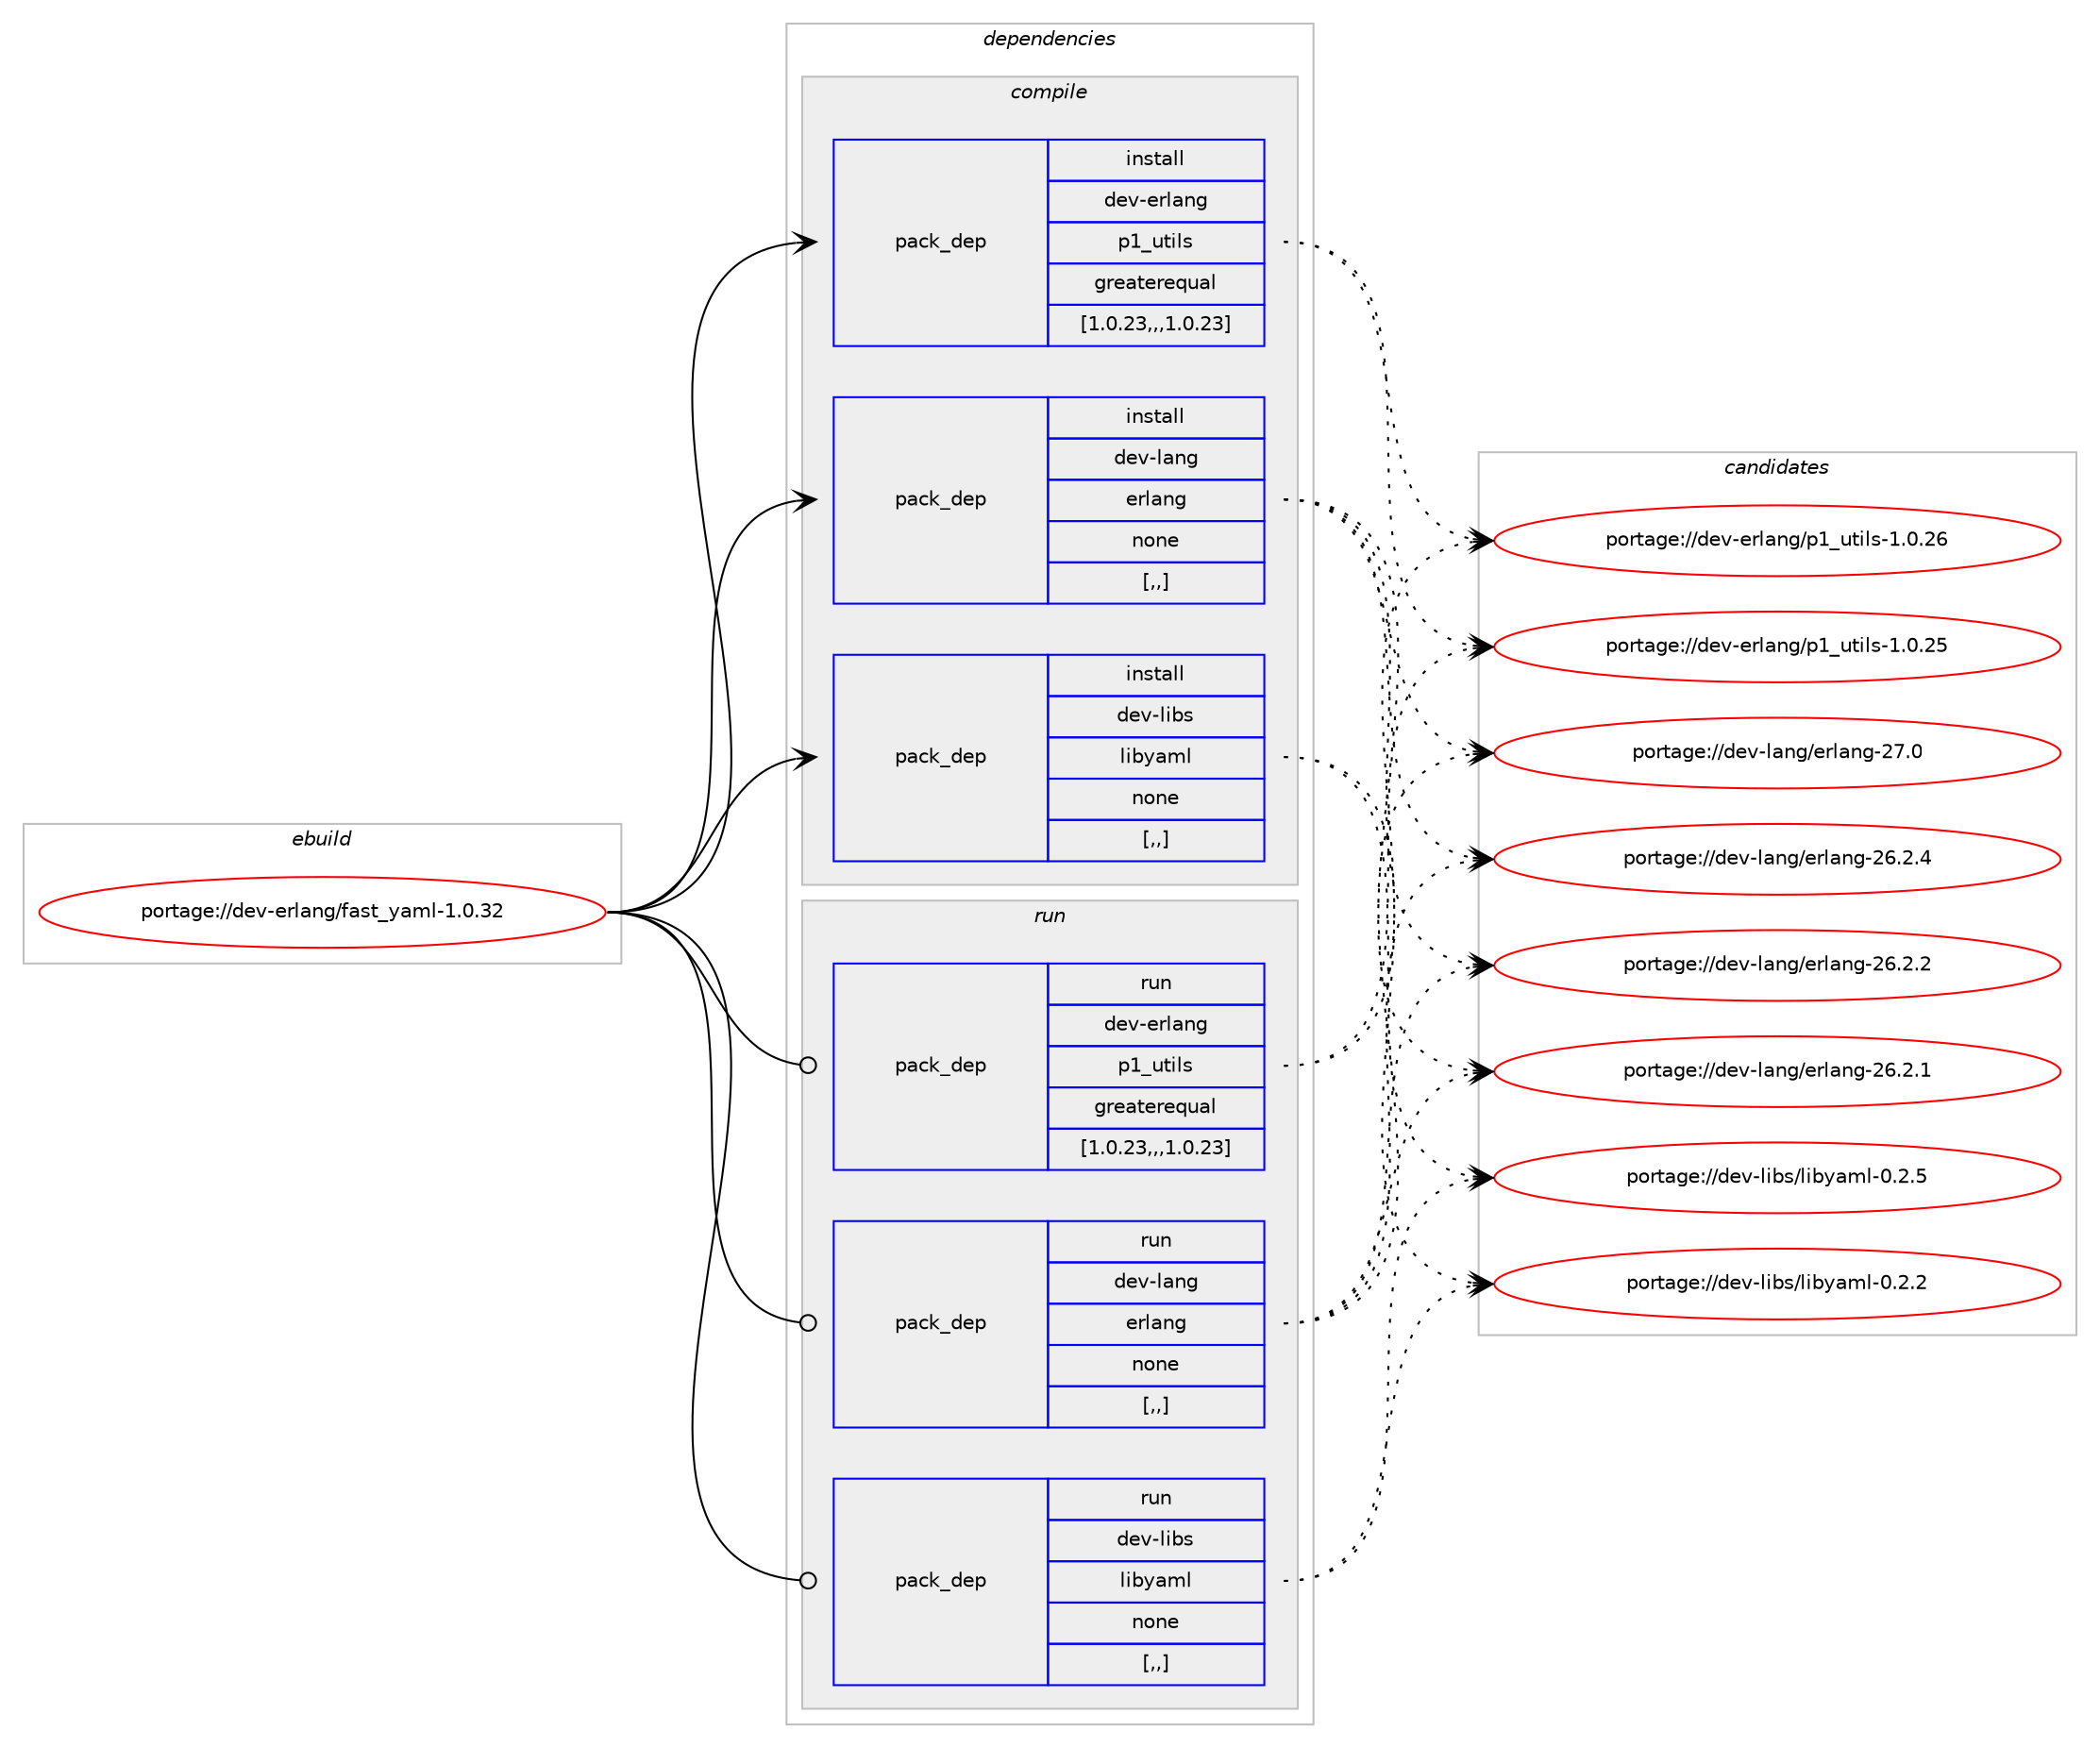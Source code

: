 digraph prolog {

# *************
# Graph options
# *************

newrank=true;
concentrate=true;
compound=true;
graph [rankdir=LR,fontname=Helvetica,fontsize=10,ranksep=1.5];#, ranksep=2.5, nodesep=0.2];
edge  [arrowhead=vee];
node  [fontname=Helvetica,fontsize=10];

# **********
# The ebuild
# **********

subgraph cluster_leftcol {
color=gray;
label=<<i>ebuild</i>>;
id [label="portage://dev-erlang/fast_yaml-1.0.32", color=red, width=4, href="../dev-erlang/fast_yaml-1.0.32.svg"];
}

# ****************
# The dependencies
# ****************

subgraph cluster_midcol {
color=gray;
label=<<i>dependencies</i>>;
subgraph cluster_compile {
fillcolor="#eeeeee";
style=filled;
label=<<i>compile</i>>;
subgraph pack53664 {
dependency74251 [label=<<TABLE BORDER="0" CELLBORDER="1" CELLSPACING="0" CELLPADDING="4" WIDTH="220"><TR><TD ROWSPAN="6" CELLPADDING="30">pack_dep</TD></TR><TR><TD WIDTH="110">install</TD></TR><TR><TD>dev-erlang</TD></TR><TR><TD>p1_utils</TD></TR><TR><TD>greaterequal</TD></TR><TR><TD>[1.0.23,,,1.0.23]</TD></TR></TABLE>>, shape=none, color=blue];
}
id:e -> dependency74251:w [weight=20,style="solid",arrowhead="vee"];
subgraph pack53665 {
dependency74252 [label=<<TABLE BORDER="0" CELLBORDER="1" CELLSPACING="0" CELLPADDING="4" WIDTH="220"><TR><TD ROWSPAN="6" CELLPADDING="30">pack_dep</TD></TR><TR><TD WIDTH="110">install</TD></TR><TR><TD>dev-lang</TD></TR><TR><TD>erlang</TD></TR><TR><TD>none</TD></TR><TR><TD>[,,]</TD></TR></TABLE>>, shape=none, color=blue];
}
id:e -> dependency74252:w [weight=20,style="solid",arrowhead="vee"];
subgraph pack53666 {
dependency74253 [label=<<TABLE BORDER="0" CELLBORDER="1" CELLSPACING="0" CELLPADDING="4" WIDTH="220"><TR><TD ROWSPAN="6" CELLPADDING="30">pack_dep</TD></TR><TR><TD WIDTH="110">install</TD></TR><TR><TD>dev-libs</TD></TR><TR><TD>libyaml</TD></TR><TR><TD>none</TD></TR><TR><TD>[,,]</TD></TR></TABLE>>, shape=none, color=blue];
}
id:e -> dependency74253:w [weight=20,style="solid",arrowhead="vee"];
}
subgraph cluster_compileandrun {
fillcolor="#eeeeee";
style=filled;
label=<<i>compile and run</i>>;
}
subgraph cluster_run {
fillcolor="#eeeeee";
style=filled;
label=<<i>run</i>>;
subgraph pack53667 {
dependency74254 [label=<<TABLE BORDER="0" CELLBORDER="1" CELLSPACING="0" CELLPADDING="4" WIDTH="220"><TR><TD ROWSPAN="6" CELLPADDING="30">pack_dep</TD></TR><TR><TD WIDTH="110">run</TD></TR><TR><TD>dev-erlang</TD></TR><TR><TD>p1_utils</TD></TR><TR><TD>greaterequal</TD></TR><TR><TD>[1.0.23,,,1.0.23]</TD></TR></TABLE>>, shape=none, color=blue];
}
id:e -> dependency74254:w [weight=20,style="solid",arrowhead="odot"];
subgraph pack53668 {
dependency74255 [label=<<TABLE BORDER="0" CELLBORDER="1" CELLSPACING="0" CELLPADDING="4" WIDTH="220"><TR><TD ROWSPAN="6" CELLPADDING="30">pack_dep</TD></TR><TR><TD WIDTH="110">run</TD></TR><TR><TD>dev-lang</TD></TR><TR><TD>erlang</TD></TR><TR><TD>none</TD></TR><TR><TD>[,,]</TD></TR></TABLE>>, shape=none, color=blue];
}
id:e -> dependency74255:w [weight=20,style="solid",arrowhead="odot"];
subgraph pack53669 {
dependency74256 [label=<<TABLE BORDER="0" CELLBORDER="1" CELLSPACING="0" CELLPADDING="4" WIDTH="220"><TR><TD ROWSPAN="6" CELLPADDING="30">pack_dep</TD></TR><TR><TD WIDTH="110">run</TD></TR><TR><TD>dev-libs</TD></TR><TR><TD>libyaml</TD></TR><TR><TD>none</TD></TR><TR><TD>[,,]</TD></TR></TABLE>>, shape=none, color=blue];
}
id:e -> dependency74256:w [weight=20,style="solid",arrowhead="odot"];
}
}

# **************
# The candidates
# **************

subgraph cluster_choices {
rank=same;
color=gray;
label=<<i>candidates</i>>;

subgraph choice53664 {
color=black;
nodesep=1;
choice100101118451011141089711010347112499511711610510811545494648465054 [label="portage://dev-erlang/p1_utils-1.0.26", color=red, width=4,href="../dev-erlang/p1_utils-1.0.26.svg"];
choice100101118451011141089711010347112499511711610510811545494648465053 [label="portage://dev-erlang/p1_utils-1.0.25", color=red, width=4,href="../dev-erlang/p1_utils-1.0.25.svg"];
dependency74251:e -> choice100101118451011141089711010347112499511711610510811545494648465054:w [style=dotted,weight="100"];
dependency74251:e -> choice100101118451011141089711010347112499511711610510811545494648465053:w [style=dotted,weight="100"];
}
subgraph choice53665 {
color=black;
nodesep=1;
choice100101118451089711010347101114108971101034550554648 [label="portage://dev-lang/erlang-27.0", color=red, width=4,href="../dev-lang/erlang-27.0.svg"];
choice1001011184510897110103471011141089711010345505446504652 [label="portage://dev-lang/erlang-26.2.4", color=red, width=4,href="../dev-lang/erlang-26.2.4.svg"];
choice1001011184510897110103471011141089711010345505446504650 [label="portage://dev-lang/erlang-26.2.2", color=red, width=4,href="../dev-lang/erlang-26.2.2.svg"];
choice1001011184510897110103471011141089711010345505446504649 [label="portage://dev-lang/erlang-26.2.1", color=red, width=4,href="../dev-lang/erlang-26.2.1.svg"];
dependency74252:e -> choice100101118451089711010347101114108971101034550554648:w [style=dotted,weight="100"];
dependency74252:e -> choice1001011184510897110103471011141089711010345505446504652:w [style=dotted,weight="100"];
dependency74252:e -> choice1001011184510897110103471011141089711010345505446504650:w [style=dotted,weight="100"];
dependency74252:e -> choice1001011184510897110103471011141089711010345505446504649:w [style=dotted,weight="100"];
}
subgraph choice53666 {
color=black;
nodesep=1;
choice1001011184510810598115471081059812197109108454846504653 [label="portage://dev-libs/libyaml-0.2.5", color=red, width=4,href="../dev-libs/libyaml-0.2.5.svg"];
choice1001011184510810598115471081059812197109108454846504650 [label="portage://dev-libs/libyaml-0.2.2", color=red, width=4,href="../dev-libs/libyaml-0.2.2.svg"];
dependency74253:e -> choice1001011184510810598115471081059812197109108454846504653:w [style=dotted,weight="100"];
dependency74253:e -> choice1001011184510810598115471081059812197109108454846504650:w [style=dotted,weight="100"];
}
subgraph choice53667 {
color=black;
nodesep=1;
choice100101118451011141089711010347112499511711610510811545494648465054 [label="portage://dev-erlang/p1_utils-1.0.26", color=red, width=4,href="../dev-erlang/p1_utils-1.0.26.svg"];
choice100101118451011141089711010347112499511711610510811545494648465053 [label="portage://dev-erlang/p1_utils-1.0.25", color=red, width=4,href="../dev-erlang/p1_utils-1.0.25.svg"];
dependency74254:e -> choice100101118451011141089711010347112499511711610510811545494648465054:w [style=dotted,weight="100"];
dependency74254:e -> choice100101118451011141089711010347112499511711610510811545494648465053:w [style=dotted,weight="100"];
}
subgraph choice53668 {
color=black;
nodesep=1;
choice100101118451089711010347101114108971101034550554648 [label="portage://dev-lang/erlang-27.0", color=red, width=4,href="../dev-lang/erlang-27.0.svg"];
choice1001011184510897110103471011141089711010345505446504652 [label="portage://dev-lang/erlang-26.2.4", color=red, width=4,href="../dev-lang/erlang-26.2.4.svg"];
choice1001011184510897110103471011141089711010345505446504650 [label="portage://dev-lang/erlang-26.2.2", color=red, width=4,href="../dev-lang/erlang-26.2.2.svg"];
choice1001011184510897110103471011141089711010345505446504649 [label="portage://dev-lang/erlang-26.2.1", color=red, width=4,href="../dev-lang/erlang-26.2.1.svg"];
dependency74255:e -> choice100101118451089711010347101114108971101034550554648:w [style=dotted,weight="100"];
dependency74255:e -> choice1001011184510897110103471011141089711010345505446504652:w [style=dotted,weight="100"];
dependency74255:e -> choice1001011184510897110103471011141089711010345505446504650:w [style=dotted,weight="100"];
dependency74255:e -> choice1001011184510897110103471011141089711010345505446504649:w [style=dotted,weight="100"];
}
subgraph choice53669 {
color=black;
nodesep=1;
choice1001011184510810598115471081059812197109108454846504653 [label="portage://dev-libs/libyaml-0.2.5", color=red, width=4,href="../dev-libs/libyaml-0.2.5.svg"];
choice1001011184510810598115471081059812197109108454846504650 [label="portage://dev-libs/libyaml-0.2.2", color=red, width=4,href="../dev-libs/libyaml-0.2.2.svg"];
dependency74256:e -> choice1001011184510810598115471081059812197109108454846504653:w [style=dotted,weight="100"];
dependency74256:e -> choice1001011184510810598115471081059812197109108454846504650:w [style=dotted,weight="100"];
}
}

}
